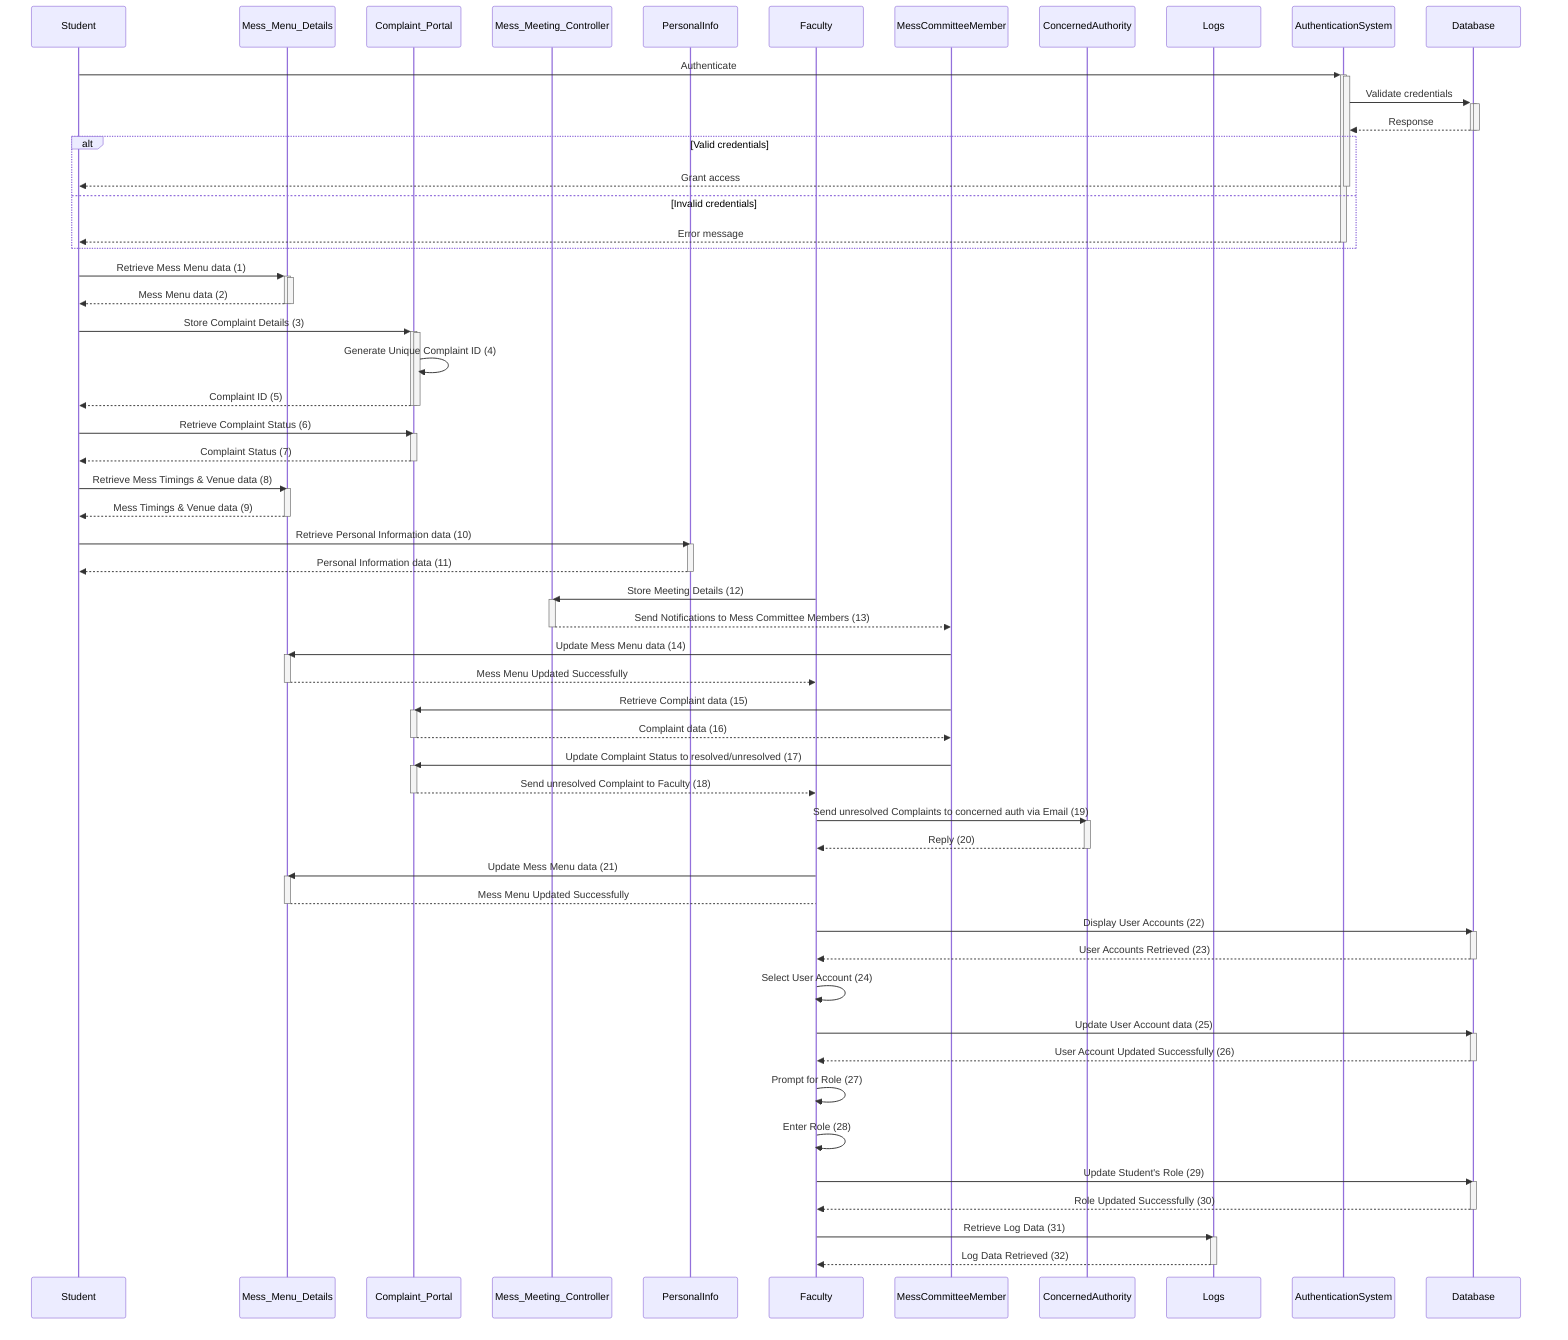 sequenceDiagram
    participant Student
    participant Mess_Menu_Details
    participant Complaint_Portal
    participant Mess_Meeting_Controller
    participant PersonalInfo
    participant Faculty
    participant MessCommitteeMember
    participant ConcernedAuthority
    participant Logs
    participant AuthenticationSystem

    Student->>+AuthenticationSystem: Authenticate
    activate AuthenticationSystem
    AuthenticationSystem->>+Database: Validate credentials
    activate Database
    Database-->>-AuthenticationSystem: Response
    deactivate Database
    alt Valid credentials
        AuthenticationSystem-->>-Student: Grant access
    else Invalid credentials
        AuthenticationSystem-->>-Student: Error message
    end
    

    Student->>+Mess_Menu_Details: Retrieve Mess Menu data (1)
    activate Mess_Menu_Details
    Mess_Menu_Details-->>-Student: Mess Menu data (2)
    deactivate Mess_Menu_Details

    Student->>+Complaint_Portal: Store Complaint Details (3)
    activate Complaint_Portal
    Complaint_Portal->>Complaint_Portal: Generate Unique Complaint ID (4)
    Complaint_Portal-->>-Student: Complaint ID (5)
    deactivate Complaint_Portal

    Student->>Complaint_Portal: Retrieve Complaint Status (6)
    activate Complaint_Portal
    Complaint_Portal-->>Student: Complaint Status (7)
    deactivate Complaint_Portal

    Student->>Mess_Menu_Details: Retrieve Mess Timings & Venue data (8)
    activate Mess_Menu_Details
    Mess_Menu_Details-->>Student: Mess Timings & Venue data (9)
    deactivate Mess_Menu_Details

    Student->>PersonalInfo: Retrieve Personal Information data (10)
    activate PersonalInfo
    PersonalInfo-->>Student: Personal Information data (11)
    deactivate PersonalInfo

    Faculty->>Mess_Meeting_Controller: Store Meeting Details (12)
    activate Mess_Meeting_Controller
    Mess_Meeting_Controller-->>MessCommitteeMember: Send Notifications to Mess Committee Members (13)
    deactivate Mess_Meeting_Controller

    MessCommitteeMember->>Mess_Menu_Details: Update Mess Menu data (14)
    activate Mess_Menu_Details
    Mess_Menu_Details-->>Faculty: Mess Menu Updated Successfully
    deactivate Mess_Menu_Details

    MessCommitteeMember->>Complaint_Portal: Retrieve Complaint data (15)
    activate Complaint_Portal
    Complaint_Portal-->>MessCommitteeMember: Complaint data (16)
    deactivate Complaint_Portal

    MessCommitteeMember->>Complaint_Portal: Update Complaint Status to resolved/unresolved (17)
    activate Complaint_Portal
    Complaint_Portal-->>Faculty: Send unresolved Complaint to Faculty (18)
    deactivate Complaint_Portal

    Faculty->>ConcernedAuthority: Send unresolved Complaints to concerned auth via Email (19)
    activate ConcernedAuthority
    ConcernedAuthority-->>Faculty: Reply (20)
    deactivate ConcernedAuthority

    Faculty->>Mess_Menu_Details: Update Mess Menu data (21)
    activate Mess_Menu_Details
    Mess_Menu_Details-->Faculty: Mess Menu Updated Successfully 
    deactivate Mess_Menu_Details

    Faculty->>Database: Display User Accounts (22)
    activate Database
    Database-->>Faculty: User Accounts Retrieved (23)
    deactivate Database

    Faculty->>Faculty: Select User Account (24)
    Faculty->>Database: Update User Account data (25)
    activate Database
    Database-->>Faculty: User Account Updated Successfully (26)
    deactivate Database

    Faculty->>Faculty: Prompt for Role (27)
    Faculty->>Faculty: Enter Role (28)
    Faculty->>Database: Update Student's Role (29)
    activate Database
    Database-->>Faculty: Role Updated Successfully (30)
    deactivate Database

    Faculty->>Logs: Retrieve Log Data (31)
    activate Logs
    Logs-->>Faculty: Log Data Retrieved (32)
    deactivate Logs